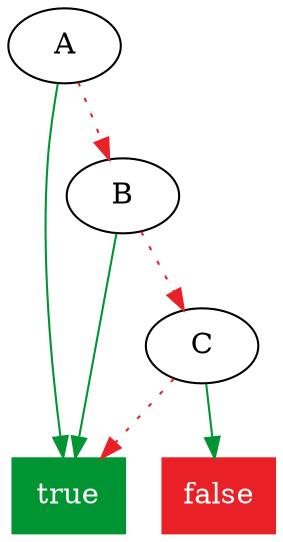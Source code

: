 digraph G {

  id0 [label="false", shape=box, color="#ea2027", fontcolor="#ffffff", style=filled, fillcolor="#ea2027"]
  id1 [label="true", shape=box, color="#009432", fontcolor="#ffffff", style=filled, fillcolor="#009432"]
  id7 [label="C"]
  id13 [label="B"]
  id14 [label="A"]

  id7 -> id1 [color="#ea2027", fontcolor="#ea2027", style=dotted]
  id7 -> id0 [color="#009432", fontcolor="#009432", style=solid]
  id13 -> id7 [color="#ea2027", fontcolor="#ea2027", style=dotted]
  id13 -> id1 [color="#009432", fontcolor="#009432", style=solid]
  id14 -> id13 [color="#ea2027", fontcolor="#ea2027", style=dotted]
  id14 -> id1 [color="#009432", fontcolor="#009432", style=solid]
}
